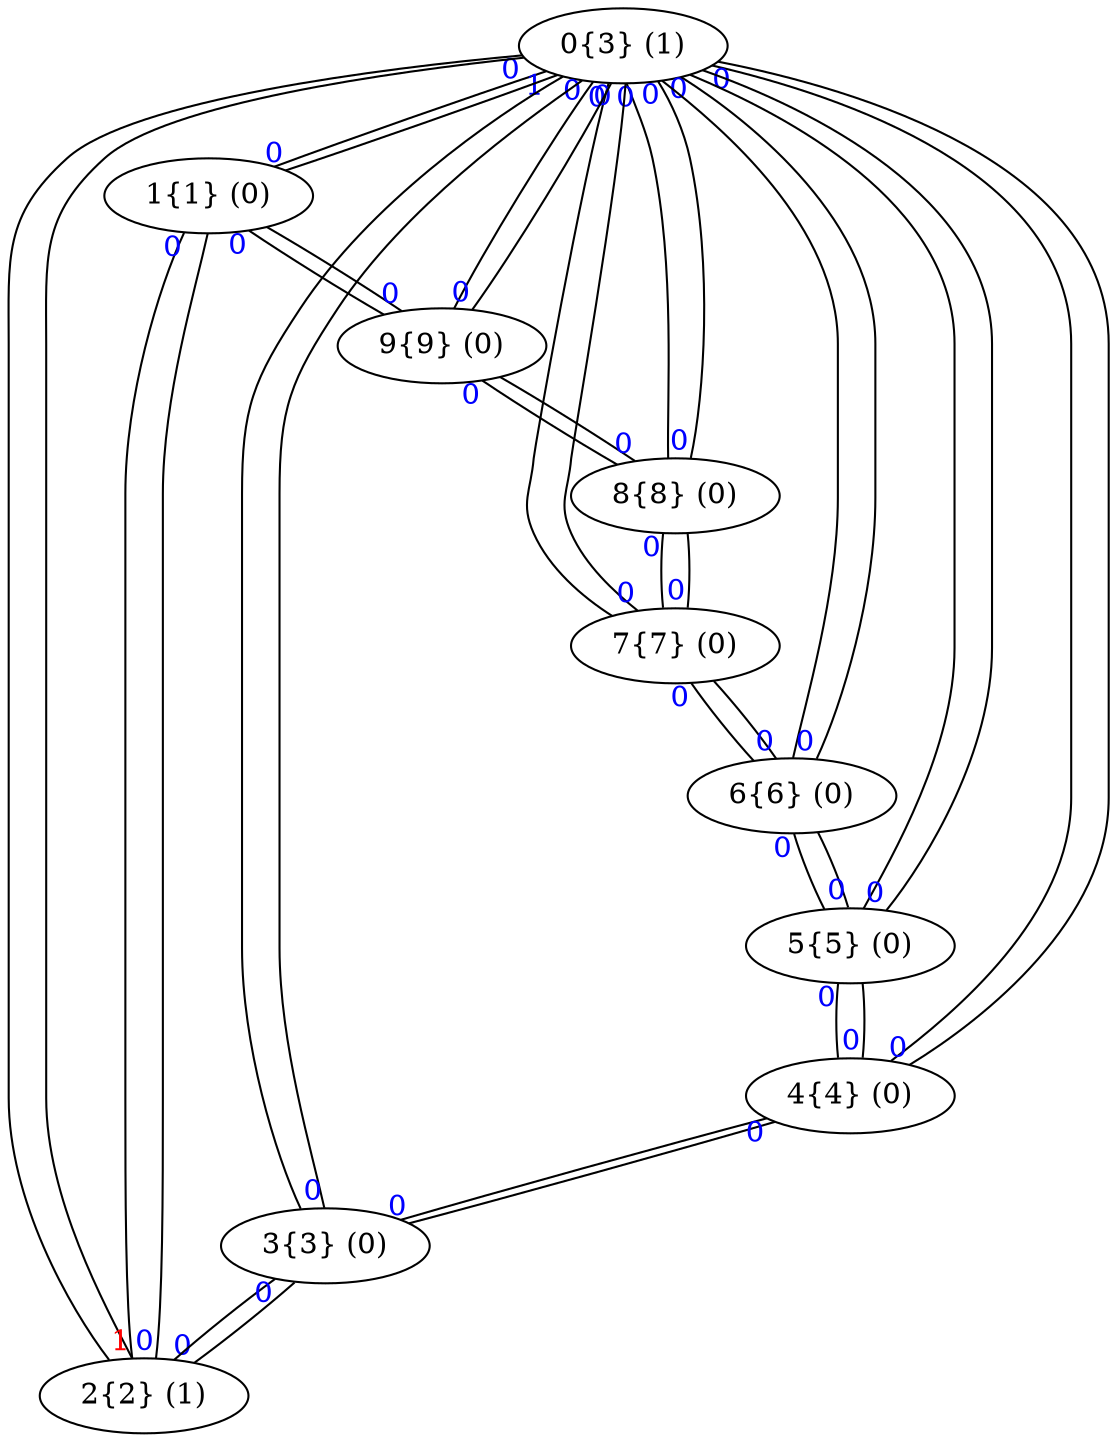 graph G {
	0 [label = "0{3} (1)"]
		0 -- 1 [taillabel = "1" fontcolor = "blue"]
		0 -- 2 [taillabel = "0" fontcolor = "blue"]
		0 -- 3 [taillabel = "0" fontcolor = "blue"]
		0 -- 4 [taillabel = "0" fontcolor = "blue"]
		0 -- 5 [taillabel = "0" fontcolor = "blue"]
		0 -- 6 [taillabel = "0" fontcolor = "blue"]
		0 -- 7 [taillabel = "0" fontcolor = "blue"]
		0 -- 8 [taillabel = "0" fontcolor = "blue"]
		0 -- 9 [taillabel = "0" fontcolor = "blue"]
	1 [label = "1{1} (0)"]
		1 -- 0 [taillabel = "0" fontcolor = "blue"]
		1 -- 2 [taillabel = "0" fontcolor = "blue"]
		1 -- 9 [taillabel = "0" fontcolor = "blue"]
	2 [label = "2{2} (1)"]
		2 -- 0 [taillabel = "1" fontcolor = "red"]
		2 -- 1 [taillabel = "0" fontcolor = "blue"]
		2 -- 3 [taillabel = "0" fontcolor = "blue"]
	3 [label = "3{3} (0)"]
		3 -- 0 [taillabel = "0" fontcolor = "blue"]
		3 -- 2 [taillabel = "0" fontcolor = "blue"]
		3 -- 4 [taillabel = "0" fontcolor = "blue"]
	4 [label = "4{4} (0)"]
		4 -- 0 [taillabel = "0" fontcolor = "blue"]
		4 -- 3 [taillabel = "0" fontcolor = "blue"]
		4 -- 5 [taillabel = "0" fontcolor = "blue"]
	5 [label = "5{5} (0)"]
		5 -- 0 [taillabel = "0" fontcolor = "blue"]
		5 -- 4 [taillabel = "0" fontcolor = "blue"]
		5 -- 6 [taillabel = "0" fontcolor = "blue"]
	6 [label = "6{6} (0)"]
		6 -- 0 [taillabel = "0" fontcolor = "blue"]
		6 -- 5 [taillabel = "0" fontcolor = "blue"]
		6 -- 7 [taillabel = "0" fontcolor = "blue"]
	7 [label = "7{7} (0)"]
		7 -- 0 [taillabel = "0" fontcolor = "blue"]
		7 -- 6 [taillabel = "0" fontcolor = "blue"]
		7 -- 8 [taillabel = "0" fontcolor = "blue"]
	8 [label = "8{8} (0)"]
		8 -- 0 [taillabel = "0" fontcolor = "blue"]
		8 -- 7 [taillabel = "0" fontcolor = "blue"]
		8 -- 9 [taillabel = "0" fontcolor = "blue"]
	9 [label = "9{9} (0)"]
		9 -- 0 [taillabel = "0" fontcolor = "blue"]
		9 -- 1 [taillabel = "0" fontcolor = "blue"]
		9 -- 8 [taillabel = "0" fontcolor = "blue"]
	sep = 1
	overlap = false
	splines = true
}
